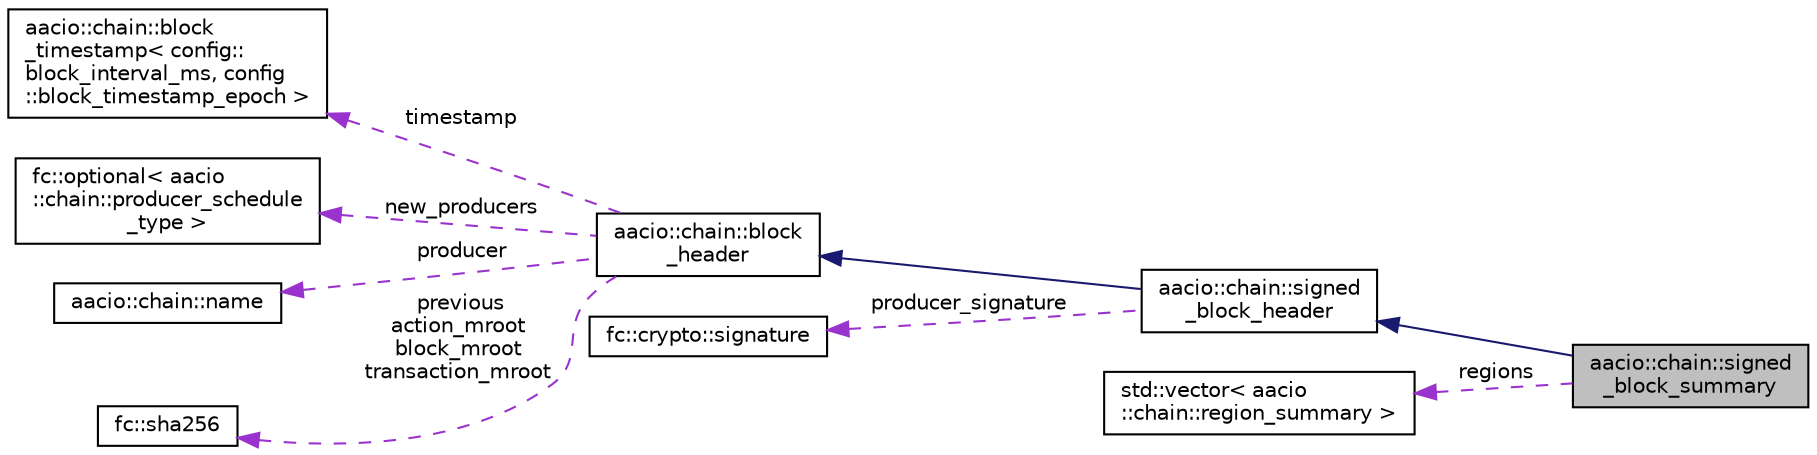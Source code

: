 digraph "aacio::chain::signed_block_summary"
{
  edge [fontname="Helvetica",fontsize="10",labelfontname="Helvetica",labelfontsize="10"];
  node [fontname="Helvetica",fontsize="10",shape=record];
  rankdir="LR";
  Node4 [label="aacio::chain::signed\l_block_summary",height=0.2,width=0.4,color="black", fillcolor="grey75", style="filled", fontcolor="black"];
  Node5 -> Node4 [dir="back",color="midnightblue",fontsize="10",style="solid",fontname="Helvetica"];
  Node5 [label="aacio::chain::signed\l_block_header",height=0.2,width=0.4,color="black", fillcolor="white", style="filled",URL="$structaacio_1_1chain_1_1signed__block__header.html"];
  Node6 -> Node5 [dir="back",color="midnightblue",fontsize="10",style="solid",fontname="Helvetica"];
  Node6 [label="aacio::chain::block\l_header",height=0.2,width=0.4,color="black", fillcolor="white", style="filled",URL="$structaacio_1_1chain_1_1block__header.html"];
  Node7 -> Node6 [dir="back",color="darkorchid3",fontsize="10",style="dashed",label=" timestamp" ,fontname="Helvetica"];
  Node7 [label="aacio::chain::block\l_timestamp\< config::\lblock_interval_ms, config\l::block_timestamp_epoch \>",height=0.2,width=0.4,color="black", fillcolor="white", style="filled",URL="$classaacio_1_1chain_1_1block__timestamp.html"];
  Node8 -> Node6 [dir="back",color="darkorchid3",fontsize="10",style="dashed",label=" new_producers" ,fontname="Helvetica"];
  Node8 [label="fc::optional\< aacio\l::chain::producer_schedule\l_type \>",height=0.2,width=0.4,color="black", fillcolor="white", style="filled",URL="$classfc_1_1optional.html"];
  Node9 -> Node6 [dir="back",color="darkorchid3",fontsize="10",style="dashed",label=" producer" ,fontname="Helvetica"];
  Node9 [label="aacio::chain::name",height=0.2,width=0.4,color="black", fillcolor="white", style="filled",URL="$structaacio_1_1chain_1_1name.html"];
  Node10 -> Node6 [dir="back",color="darkorchid3",fontsize="10",style="dashed",label=" previous\naction_mroot\nblock_mroot\ntransaction_mroot" ,fontname="Helvetica"];
  Node10 [label="fc::sha256",height=0.2,width=0.4,color="black", fillcolor="white", style="filled",URL="$classfc_1_1sha256.html"];
  Node11 -> Node5 [dir="back",color="darkorchid3",fontsize="10",style="dashed",label=" producer_signature" ,fontname="Helvetica"];
  Node11 [label="fc::crypto::signature",height=0.2,width=0.4,color="black", fillcolor="white", style="filled",URL="$classfc_1_1crypto_1_1signature.html"];
  Node12 -> Node4 [dir="back",color="darkorchid3",fontsize="10",style="dashed",label=" regions" ,fontname="Helvetica"];
  Node12 [label="std::vector\< aacio\l::chain::region_summary \>",height=0.2,width=0.4,color="black", fillcolor="white", style="filled",URL="$classstd_1_1vector.html"];
}
